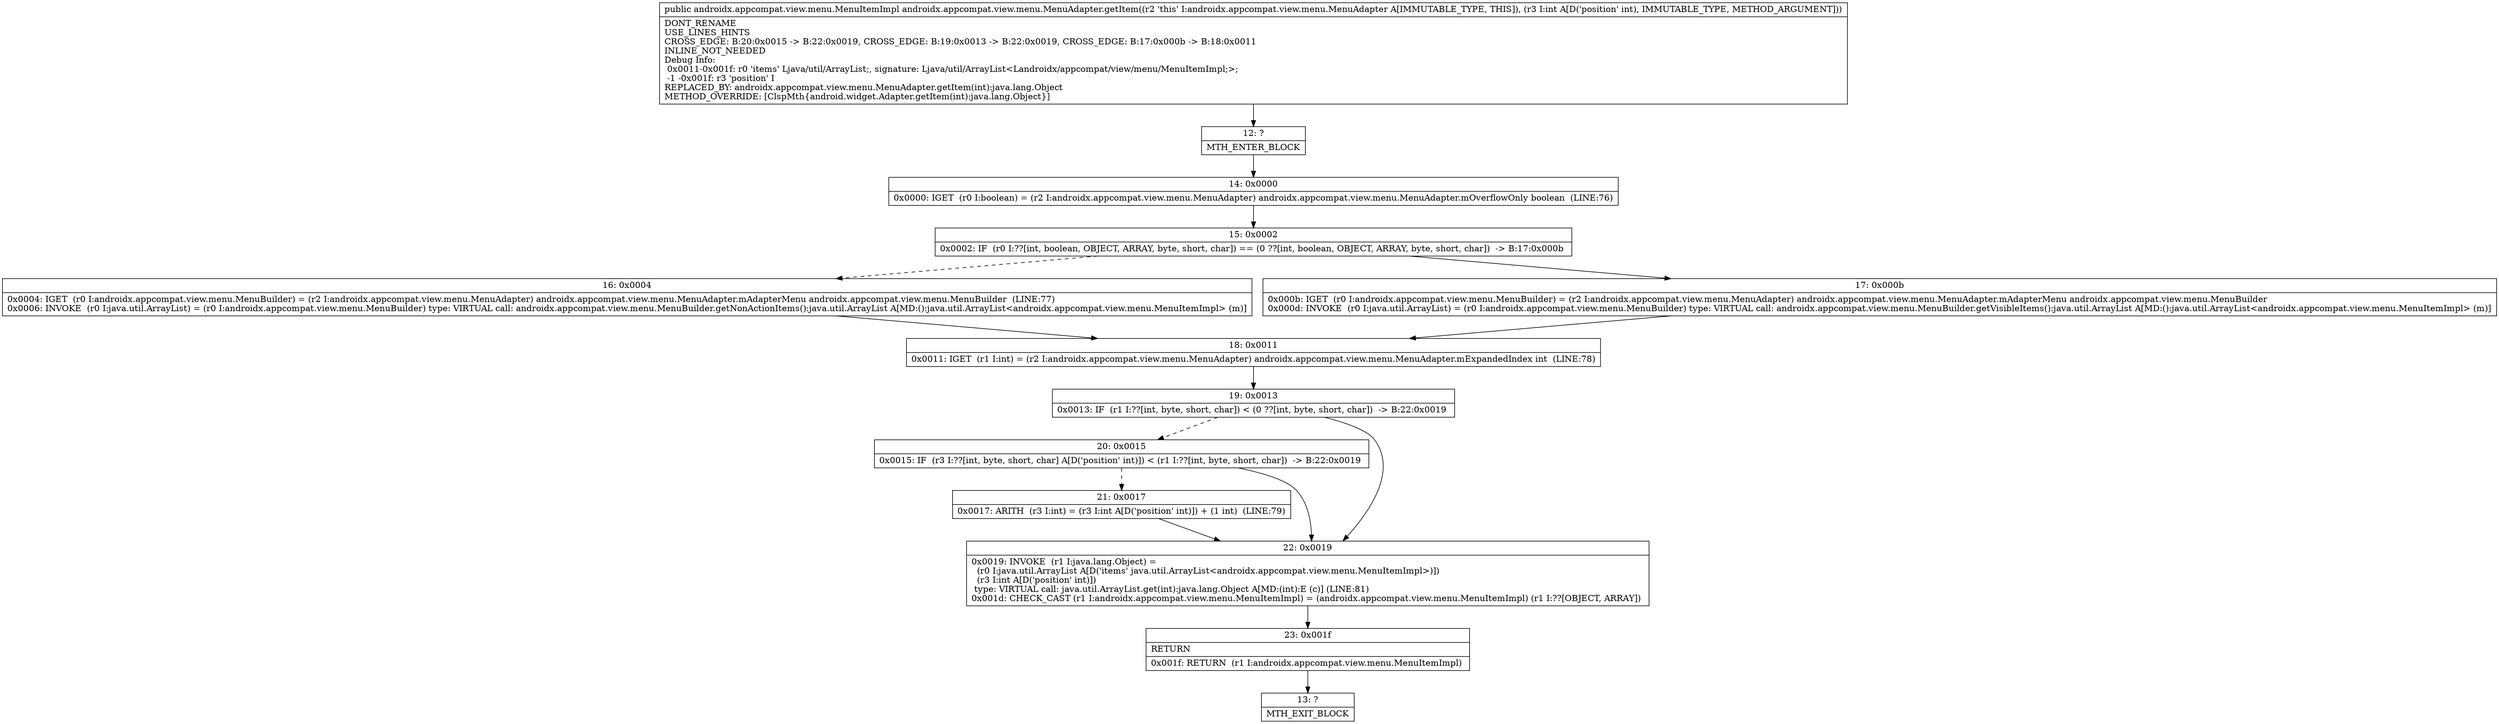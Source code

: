 digraph "CFG forandroidx.appcompat.view.menu.MenuAdapter.getItem(I)Landroidx\/appcompat\/view\/menu\/MenuItemImpl;" {
Node_12 [shape=record,label="{12\:\ ?|MTH_ENTER_BLOCK\l}"];
Node_14 [shape=record,label="{14\:\ 0x0000|0x0000: IGET  (r0 I:boolean) = (r2 I:androidx.appcompat.view.menu.MenuAdapter) androidx.appcompat.view.menu.MenuAdapter.mOverflowOnly boolean  (LINE:76)\l}"];
Node_15 [shape=record,label="{15\:\ 0x0002|0x0002: IF  (r0 I:??[int, boolean, OBJECT, ARRAY, byte, short, char]) == (0 ??[int, boolean, OBJECT, ARRAY, byte, short, char])  \-\> B:17:0x000b \l}"];
Node_16 [shape=record,label="{16\:\ 0x0004|0x0004: IGET  (r0 I:androidx.appcompat.view.menu.MenuBuilder) = (r2 I:androidx.appcompat.view.menu.MenuAdapter) androidx.appcompat.view.menu.MenuAdapter.mAdapterMenu androidx.appcompat.view.menu.MenuBuilder  (LINE:77)\l0x0006: INVOKE  (r0 I:java.util.ArrayList) = (r0 I:androidx.appcompat.view.menu.MenuBuilder) type: VIRTUAL call: androidx.appcompat.view.menu.MenuBuilder.getNonActionItems():java.util.ArrayList A[MD:():java.util.ArrayList\<androidx.appcompat.view.menu.MenuItemImpl\> (m)]\l}"];
Node_18 [shape=record,label="{18\:\ 0x0011|0x0011: IGET  (r1 I:int) = (r2 I:androidx.appcompat.view.menu.MenuAdapter) androidx.appcompat.view.menu.MenuAdapter.mExpandedIndex int  (LINE:78)\l}"];
Node_19 [shape=record,label="{19\:\ 0x0013|0x0013: IF  (r1 I:??[int, byte, short, char]) \< (0 ??[int, byte, short, char])  \-\> B:22:0x0019 \l}"];
Node_20 [shape=record,label="{20\:\ 0x0015|0x0015: IF  (r3 I:??[int, byte, short, char] A[D('position' int)]) \< (r1 I:??[int, byte, short, char])  \-\> B:22:0x0019 \l}"];
Node_21 [shape=record,label="{21\:\ 0x0017|0x0017: ARITH  (r3 I:int) = (r3 I:int A[D('position' int)]) + (1 int)  (LINE:79)\l}"];
Node_22 [shape=record,label="{22\:\ 0x0019|0x0019: INVOKE  (r1 I:java.lang.Object) = \l  (r0 I:java.util.ArrayList A[D('items' java.util.ArrayList\<androidx.appcompat.view.menu.MenuItemImpl\>)])\l  (r3 I:int A[D('position' int)])\l type: VIRTUAL call: java.util.ArrayList.get(int):java.lang.Object A[MD:(int):E (c)] (LINE:81)\l0x001d: CHECK_CAST (r1 I:androidx.appcompat.view.menu.MenuItemImpl) = (androidx.appcompat.view.menu.MenuItemImpl) (r1 I:??[OBJECT, ARRAY]) \l}"];
Node_23 [shape=record,label="{23\:\ 0x001f|RETURN\l|0x001f: RETURN  (r1 I:androidx.appcompat.view.menu.MenuItemImpl) \l}"];
Node_13 [shape=record,label="{13\:\ ?|MTH_EXIT_BLOCK\l}"];
Node_17 [shape=record,label="{17\:\ 0x000b|0x000b: IGET  (r0 I:androidx.appcompat.view.menu.MenuBuilder) = (r2 I:androidx.appcompat.view.menu.MenuAdapter) androidx.appcompat.view.menu.MenuAdapter.mAdapterMenu androidx.appcompat.view.menu.MenuBuilder \l0x000d: INVOKE  (r0 I:java.util.ArrayList) = (r0 I:androidx.appcompat.view.menu.MenuBuilder) type: VIRTUAL call: androidx.appcompat.view.menu.MenuBuilder.getVisibleItems():java.util.ArrayList A[MD:():java.util.ArrayList\<androidx.appcompat.view.menu.MenuItemImpl\> (m)]\l}"];
MethodNode[shape=record,label="{public androidx.appcompat.view.menu.MenuItemImpl androidx.appcompat.view.menu.MenuAdapter.getItem((r2 'this' I:androidx.appcompat.view.menu.MenuAdapter A[IMMUTABLE_TYPE, THIS]), (r3 I:int A[D('position' int), IMMUTABLE_TYPE, METHOD_ARGUMENT]))  | DONT_RENAME\lUSE_LINES_HINTS\lCROSS_EDGE: B:20:0x0015 \-\> B:22:0x0019, CROSS_EDGE: B:19:0x0013 \-\> B:22:0x0019, CROSS_EDGE: B:17:0x000b \-\> B:18:0x0011\lINLINE_NOT_NEEDED\lDebug Info:\l  0x0011\-0x001f: r0 'items' Ljava\/util\/ArrayList;, signature: Ljava\/util\/ArrayList\<Landroidx\/appcompat\/view\/menu\/MenuItemImpl;\>;\l  \-1 \-0x001f: r3 'position' I\lREPLACED_BY: androidx.appcompat.view.menu.MenuAdapter.getItem(int):java.lang.Object\lMETHOD_OVERRIDE: [ClspMth\{android.widget.Adapter.getItem(int):java.lang.Object\}]\l}"];
MethodNode -> Node_12;Node_12 -> Node_14;
Node_14 -> Node_15;
Node_15 -> Node_16[style=dashed];
Node_15 -> Node_17;
Node_16 -> Node_18;
Node_18 -> Node_19;
Node_19 -> Node_20[style=dashed];
Node_19 -> Node_22;
Node_20 -> Node_21[style=dashed];
Node_20 -> Node_22;
Node_21 -> Node_22;
Node_22 -> Node_23;
Node_23 -> Node_13;
Node_17 -> Node_18;
}

